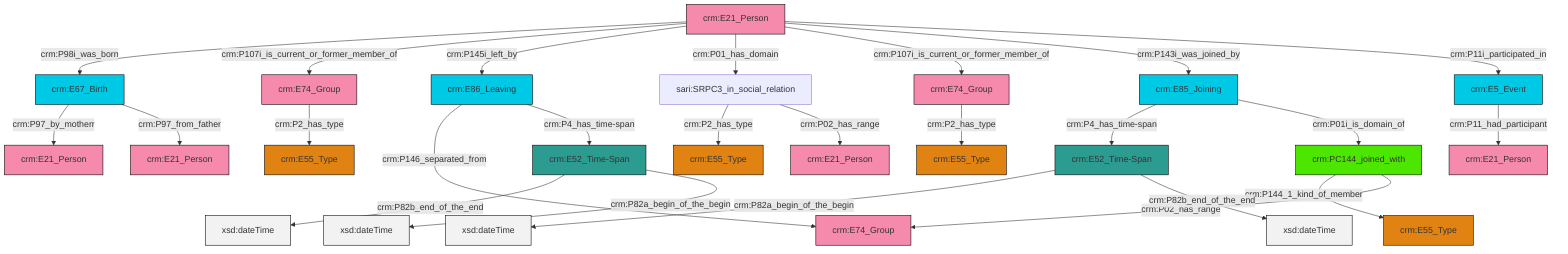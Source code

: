 graph TD
classDef Literal fill:#f2f2f2,stroke:#000000;
classDef CRM_Entity fill:#FFFFFF,stroke:#000000;
classDef Temporal_Entity fill:#00C9E6, stroke:#000000;
classDef Type fill:#E18312, stroke:#000000;
classDef Time-Span fill:#2C9C91, stroke:#000000;
classDef Appellation fill:#FFEB7F, stroke:#000000;
classDef Place fill:#008836, stroke:#000000;
classDef Persistent_Item fill:#B266B2, stroke:#000000;
classDef Conceptual_Object fill:#FFD700, stroke:#000000;
classDef Physical_Thing fill:#D2B48C, stroke:#000000;
classDef Actor fill:#f58aad, stroke:#000000;
classDef PC_Classes fill:#4ce600, stroke:#000000;
classDef Multi fill:#cccccc,stroke:#000000;

0["crm:E52_Time-Span"]:::Time-Span -->|crm:P82a_begin_of_the_begin| 1[xsd:dateTime]:::Literal
2["crm:PC144_joined_with"]:::PC_Classes -->|crm:P144_1_kind_of_member| 3["crm:E55_Type"]:::Type
8["crm:E21_Person"]:::Actor -->|crm:P98i_was_born| 4["crm:E67_Birth"]:::Temporal_Entity
9["crm:E52_Time-Span"]:::Time-Span -->|crm:P82b_end_of_the_end| 10[xsd:dateTime]:::Literal
8["crm:E21_Person"]:::Actor -->|crm:P107i_is_current_or_former_member_of| 12["crm:E74_Group"]:::Actor
9["crm:E52_Time-Span"]:::Time-Span -->|crm:P82a_begin_of_the_begin| 13[xsd:dateTime]:::Literal
12["crm:E74_Group"]:::Actor -->|crm:P2_has_type| 14["crm:E55_Type"]:::Type
8["crm:E21_Person"]:::Actor -->|crm:P145i_left_by| 15["crm:E86_Leaving"]:::Temporal_Entity
21["crm:E5_Event"]:::Temporal_Entity -->|crm:P11_had_participant| 19["crm:E21_Person"]:::Actor
15["crm:E86_Leaving"]:::Temporal_Entity -->|crm:P146_separated_from| 23["crm:E74_Group"]:::Actor
2["crm:PC144_joined_with"]:::PC_Classes -->|crm:P02_has_range| 23["crm:E74_Group"]:::Actor
8["crm:E21_Person"]:::Actor -->|crm:P01_has_domain| 24["sari:SRPC3_in_social_relation"]:::Default
4["crm:E67_Birth"]:::Temporal_Entity -->|crm:P97_by_motherr| 16["crm:E21_Person"]:::Actor
15["crm:E86_Leaving"]:::Temporal_Entity -->|crm:P4_has_time-span| 9["crm:E52_Time-Span"]:::Time-Span
31["crm:E74_Group"]:::Actor -->|crm:P2_has_type| 6["crm:E55_Type"]:::Type
8["crm:E21_Person"]:::Actor -->|crm:P107i_is_current_or_former_member_of| 31["crm:E74_Group"]:::Actor
24["sari:SRPC3_in_social_relation"]:::Default -->|crm:P2_has_type| 38["crm:E55_Type"]:::Type
34["crm:E85_Joining"]:::Temporal_Entity -->|crm:P4_has_time-span| 0["crm:E52_Time-Span"]:::Time-Span
8["crm:E21_Person"]:::Actor -->|crm:P143i_was_joined_by| 34["crm:E85_Joining"]:::Temporal_Entity
0["crm:E52_Time-Span"]:::Time-Span -->|crm:P82b_end_of_the_end| 42[xsd:dateTime]:::Literal
8["crm:E21_Person"]:::Actor -->|crm:P11i_participated_in| 21["crm:E5_Event"]:::Temporal_Entity
4["crm:E67_Birth"]:::Temporal_Entity -->|crm:P97_from_father| 25["crm:E21_Person"]:::Actor
24["sari:SRPC3_in_social_relation"]:::Default -->|crm:P02_has_range| 28["crm:E21_Person"]:::Actor
34["crm:E85_Joining"]:::Temporal_Entity -->|crm:P01i_is_domain_of| 2["crm:PC144_joined_with"]:::PC_Classes